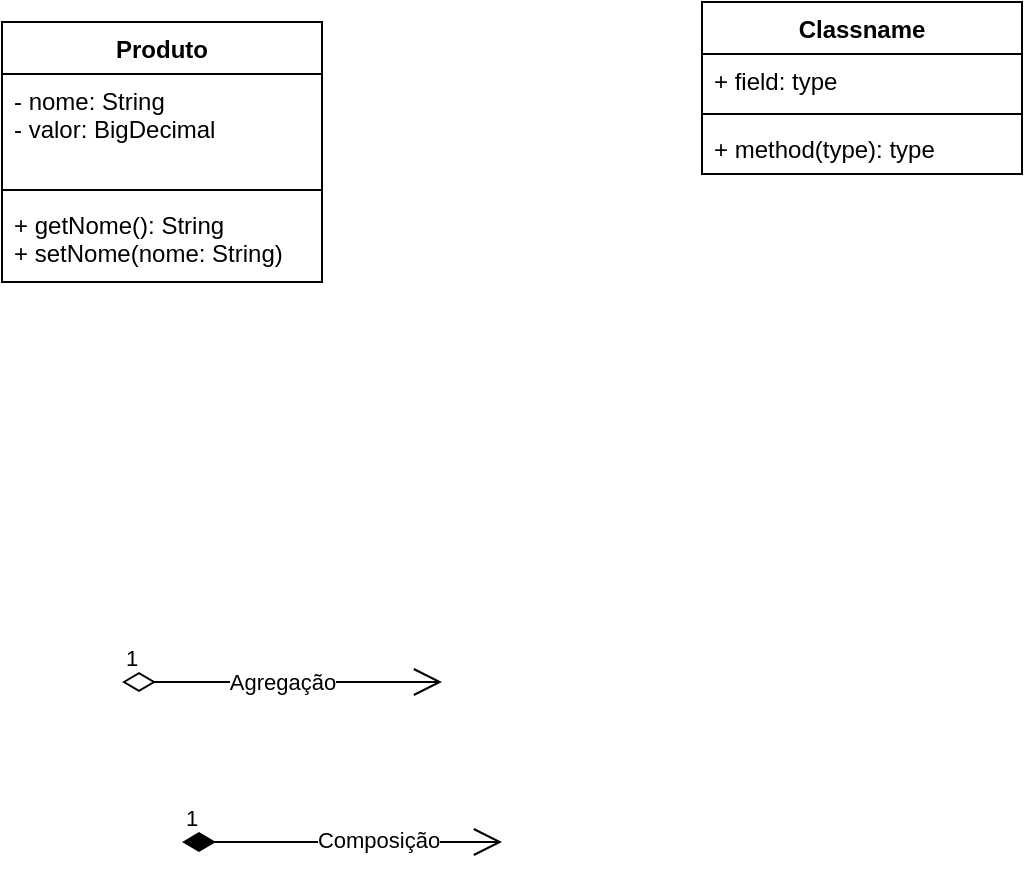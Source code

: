 <mxfile version="22.1.11" type="device">
  <diagram id="FCrNOaj8yK91sRXTsrLX" name="Page-2">
    <mxGraphModel dx="1240" dy="582" grid="1" gridSize="10" guides="1" tooltips="1" connect="1" arrows="1" fold="1" page="1" pageScale="1" pageWidth="850" pageHeight="1100" math="0" shadow="0">
      <root>
        <mxCell id="0" />
        <mxCell id="1" parent="0" />
        <mxCell id="u_LCbih1Lm2zEVyDLtYY-1" value="Produto" style="swimlane;fontStyle=1;align=center;verticalAlign=top;childLayout=stackLayout;horizontal=1;startSize=26;horizontalStack=0;resizeParent=1;resizeParentMax=0;resizeLast=0;collapsible=1;marginBottom=0;whiteSpace=wrap;html=1;" vertex="1" parent="1">
          <mxGeometry x="60" y="90" width="160" height="130" as="geometry" />
        </mxCell>
        <mxCell id="u_LCbih1Lm2zEVyDLtYY-2" value="- nome: String&lt;br&gt;- valor: BigDecimal" style="text;strokeColor=none;fillColor=none;align=left;verticalAlign=top;spacingLeft=4;spacingRight=4;overflow=hidden;rotatable=0;points=[[0,0.5],[1,0.5]];portConstraint=eastwest;whiteSpace=wrap;html=1;" vertex="1" parent="u_LCbih1Lm2zEVyDLtYY-1">
          <mxGeometry y="26" width="160" height="54" as="geometry" />
        </mxCell>
        <mxCell id="u_LCbih1Lm2zEVyDLtYY-3" value="" style="line;strokeWidth=1;fillColor=none;align=left;verticalAlign=middle;spacingTop=-1;spacingLeft=3;spacingRight=3;rotatable=0;labelPosition=right;points=[];portConstraint=eastwest;strokeColor=inherit;" vertex="1" parent="u_LCbih1Lm2zEVyDLtYY-1">
          <mxGeometry y="80" width="160" height="8" as="geometry" />
        </mxCell>
        <mxCell id="u_LCbih1Lm2zEVyDLtYY-4" value="+ getNome(): String&lt;br&gt;+ setNome(nome: String)" style="text;strokeColor=none;fillColor=none;align=left;verticalAlign=top;spacingLeft=4;spacingRight=4;overflow=hidden;rotatable=0;points=[[0,0.5],[1,0.5]];portConstraint=eastwest;whiteSpace=wrap;html=1;" vertex="1" parent="u_LCbih1Lm2zEVyDLtYY-1">
          <mxGeometry y="88" width="160" height="42" as="geometry" />
        </mxCell>
        <mxCell id="u_LCbih1Lm2zEVyDLtYY-5" value="Classname" style="swimlane;fontStyle=1;align=center;verticalAlign=top;childLayout=stackLayout;horizontal=1;startSize=26;horizontalStack=0;resizeParent=1;resizeParentMax=0;resizeLast=0;collapsible=1;marginBottom=0;whiteSpace=wrap;html=1;" vertex="1" parent="1">
          <mxGeometry x="410" y="80" width="160" height="86" as="geometry" />
        </mxCell>
        <mxCell id="u_LCbih1Lm2zEVyDLtYY-6" value="+ field: type" style="text;strokeColor=none;fillColor=none;align=left;verticalAlign=top;spacingLeft=4;spacingRight=4;overflow=hidden;rotatable=0;points=[[0,0.5],[1,0.5]];portConstraint=eastwest;whiteSpace=wrap;html=1;" vertex="1" parent="u_LCbih1Lm2zEVyDLtYY-5">
          <mxGeometry y="26" width="160" height="26" as="geometry" />
        </mxCell>
        <mxCell id="u_LCbih1Lm2zEVyDLtYY-7" value="" style="line;strokeWidth=1;fillColor=none;align=left;verticalAlign=middle;spacingTop=-1;spacingLeft=3;spacingRight=3;rotatable=0;labelPosition=right;points=[];portConstraint=eastwest;strokeColor=inherit;" vertex="1" parent="u_LCbih1Lm2zEVyDLtYY-5">
          <mxGeometry y="52" width="160" height="8" as="geometry" />
        </mxCell>
        <mxCell id="u_LCbih1Lm2zEVyDLtYY-8" value="+ method(type): type" style="text;strokeColor=none;fillColor=none;align=left;verticalAlign=top;spacingLeft=4;spacingRight=4;overflow=hidden;rotatable=0;points=[[0,0.5],[1,0.5]];portConstraint=eastwest;whiteSpace=wrap;html=1;" vertex="1" parent="u_LCbih1Lm2zEVyDLtYY-5">
          <mxGeometry y="60" width="160" height="26" as="geometry" />
        </mxCell>
        <mxCell id="u_LCbih1Lm2zEVyDLtYY-10" value="1" style="endArrow=open;html=1;endSize=12;startArrow=diamondThin;startSize=14;startFill=0;edgeStyle=orthogonalEdgeStyle;align=left;verticalAlign=bottom;rounded=0;" edge="1" parent="1">
          <mxGeometry x="-1" y="3" relative="1" as="geometry">
            <mxPoint x="120" y="420" as="sourcePoint" />
            <mxPoint x="280" y="420" as="targetPoint" />
          </mxGeometry>
        </mxCell>
        <mxCell id="u_LCbih1Lm2zEVyDLtYY-13" value="Agregação" style="edgeLabel;html=1;align=center;verticalAlign=middle;resizable=0;points=[];" vertex="1" connectable="0" parent="u_LCbih1Lm2zEVyDLtYY-10">
          <mxGeometry relative="1" as="geometry">
            <mxPoint as="offset" />
          </mxGeometry>
        </mxCell>
        <mxCell id="u_LCbih1Lm2zEVyDLtYY-11" value="1" style="endArrow=open;html=1;endSize=12;startArrow=diamondThin;startSize=14;startFill=1;edgeStyle=orthogonalEdgeStyle;align=left;verticalAlign=bottom;rounded=0;" edge="1" parent="1">
          <mxGeometry x="-1" y="3" relative="1" as="geometry">
            <mxPoint x="150" y="500" as="sourcePoint" />
            <mxPoint x="310" y="500" as="targetPoint" />
          </mxGeometry>
        </mxCell>
        <mxCell id="u_LCbih1Lm2zEVyDLtYY-12" value="Composição" style="edgeLabel;html=1;align=center;verticalAlign=middle;resizable=0;points=[];" vertex="1" connectable="0" parent="u_LCbih1Lm2zEVyDLtYY-11">
          <mxGeometry x="0.225" y="1" relative="1" as="geometry">
            <mxPoint as="offset" />
          </mxGeometry>
        </mxCell>
      </root>
    </mxGraphModel>
  </diagram>
</mxfile>
